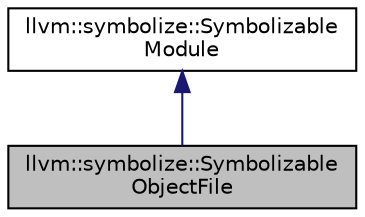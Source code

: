 digraph "llvm::symbolize::SymbolizableObjectFile"
{
 // LATEX_PDF_SIZE
  bgcolor="transparent";
  edge [fontname="Helvetica",fontsize="10",labelfontname="Helvetica",labelfontsize="10"];
  node [fontname="Helvetica",fontsize="10",shape="box"];
  Node1 [label="llvm::symbolize::Symbolizable\lObjectFile",height=0.2,width=0.4,color="black", fillcolor="grey75", style="filled", fontcolor="black",tooltip=" "];
  Node2 -> Node1 [dir="back",color="midnightblue",fontsize="10",style="solid",fontname="Helvetica"];
  Node2 [label="llvm::symbolize::Symbolizable\lModule",height=0.2,width=0.4,color="black",URL="$classllvm_1_1symbolize_1_1SymbolizableModule.html",tooltip=" "];
}
